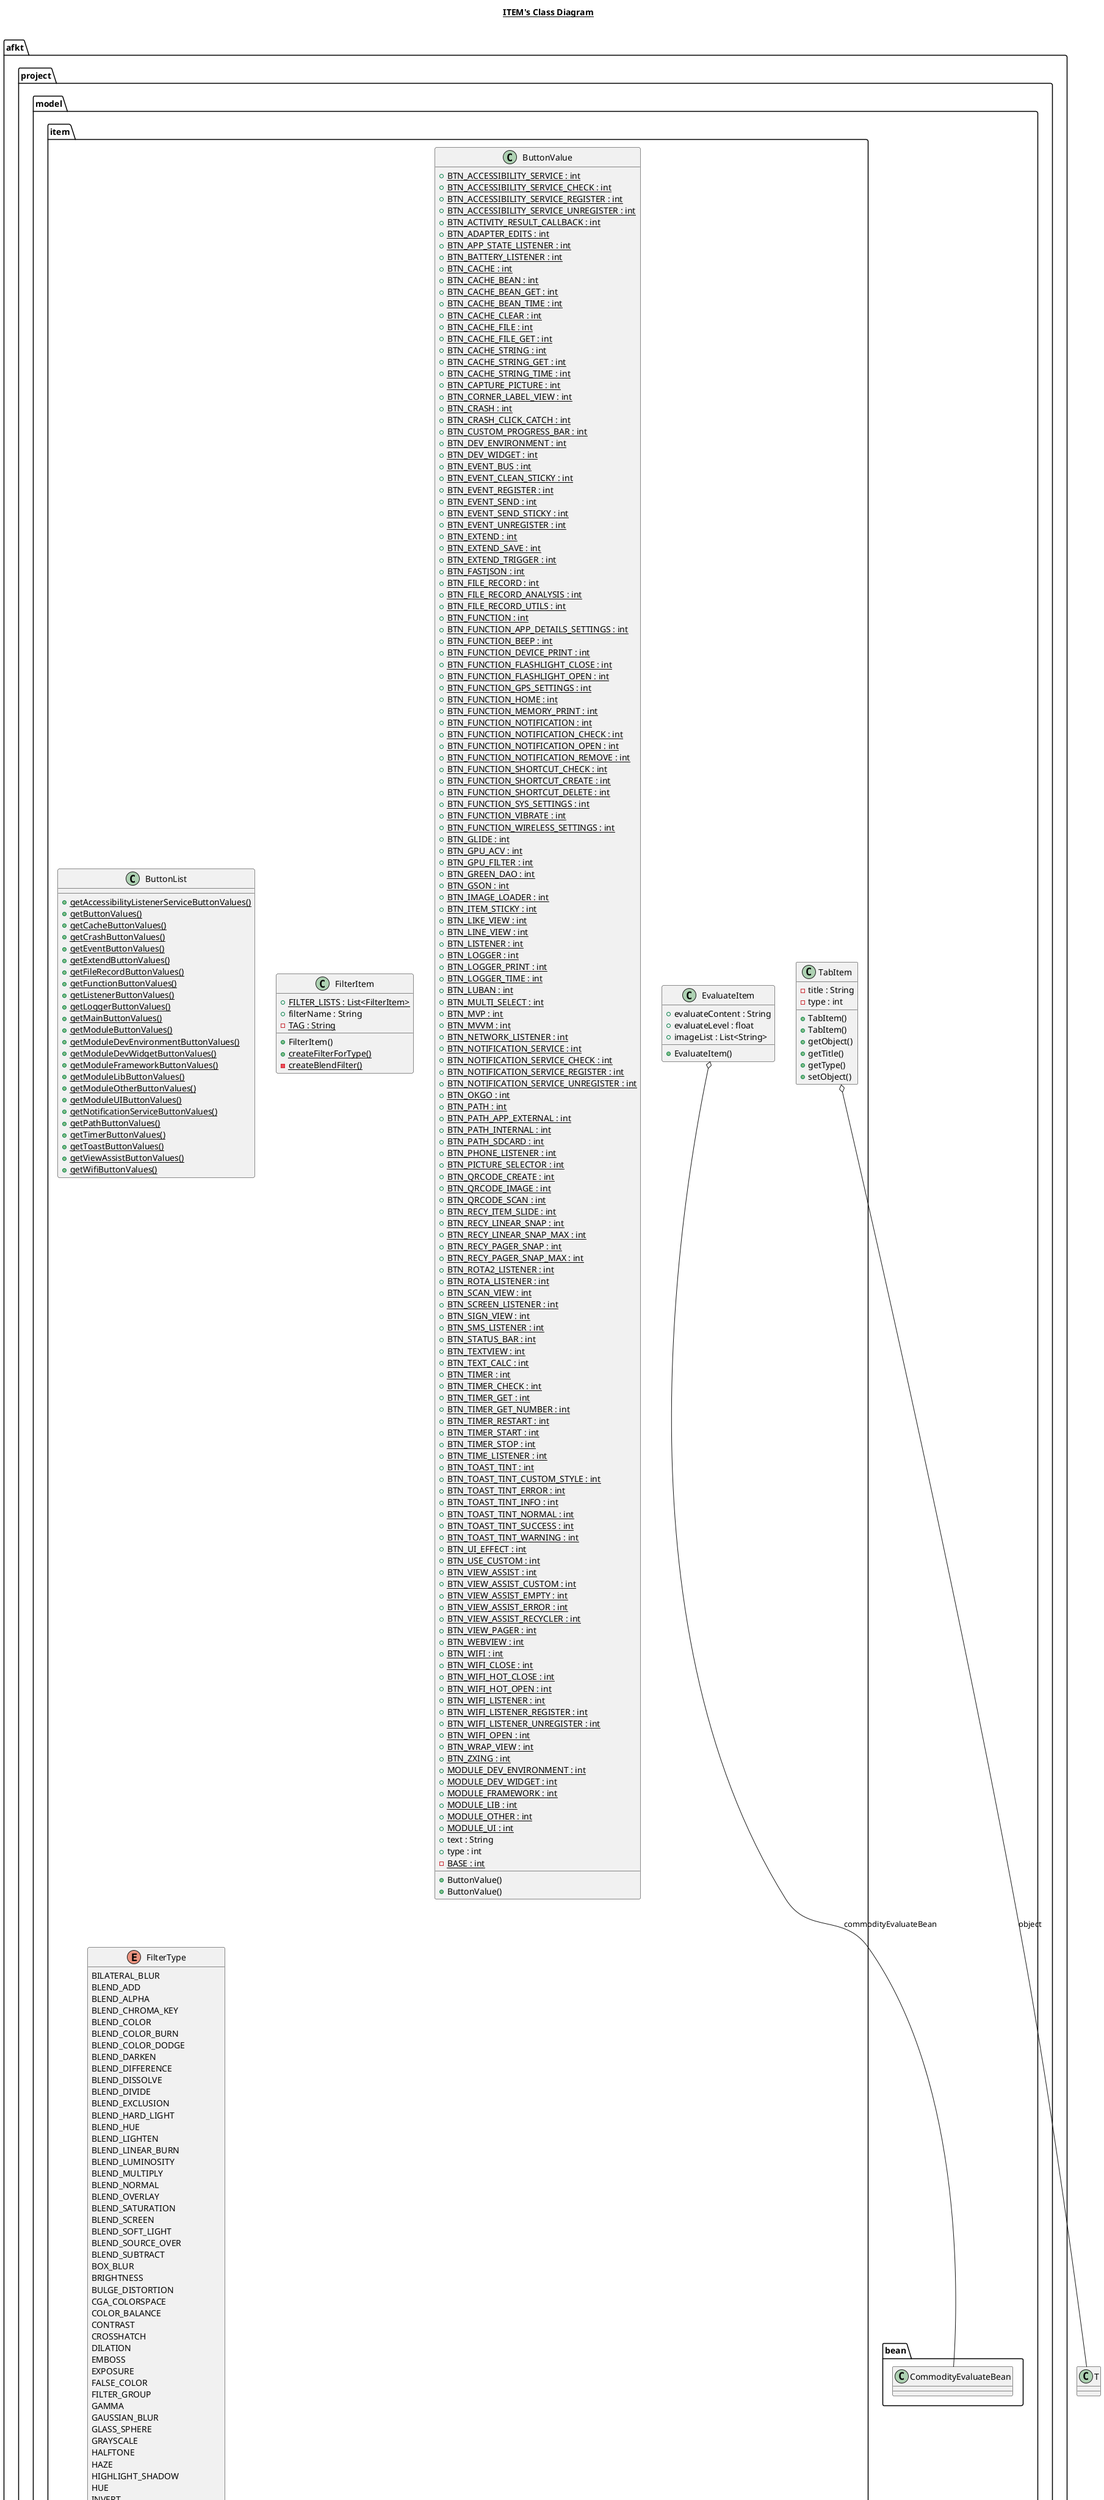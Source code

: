 @startuml

title __ITEM's Class Diagram__\n

  namespace afkt.project {
    namespace model.item {
      class afkt.project.model.item.ButtonList {
          {static} + getAccessibilityListenerServiceButtonValues()
          {static} + getButtonValues()
          {static} + getCacheButtonValues()
          {static} + getCrashButtonValues()
          {static} + getEventButtonValues()
          {static} + getExtendButtonValues()
          {static} + getFileRecordButtonValues()
          {static} + getFunctionButtonValues()
          {static} + getListenerButtonValues()
          {static} + getLoggerButtonValues()
          {static} + getMainButtonValues()
          {static} + getModuleButtonValues()
          {static} + getModuleDevEnvironmentButtonValues()
          {static} + getModuleDevWidgetButtonValues()
          {static} + getModuleFrameworkButtonValues()
          {static} + getModuleLibButtonValues()
          {static} + getModuleOtherButtonValues()
          {static} + getModuleUIButtonValues()
          {static} + getNotificationServiceButtonValues()
          {static} + getPathButtonValues()
          {static} + getTimerButtonValues()
          {static} + getToastButtonValues()
          {static} + getViewAssistButtonValues()
          {static} + getWifiButtonValues()
      }
    }
  }
  

  namespace afkt.project {
    namespace model.item {
      class afkt.project.model.item.ButtonValue {
          {static} + BTN_ACCESSIBILITY_SERVICE : int
          {static} + BTN_ACCESSIBILITY_SERVICE_CHECK : int
          {static} + BTN_ACCESSIBILITY_SERVICE_REGISTER : int
          {static} + BTN_ACCESSIBILITY_SERVICE_UNREGISTER : int
          {static} + BTN_ACTIVITY_RESULT_CALLBACK : int
          {static} + BTN_ADAPTER_EDITS : int
          {static} + BTN_APP_STATE_LISTENER : int
          {static} + BTN_BATTERY_LISTENER : int
          {static} + BTN_CACHE : int
          {static} + BTN_CACHE_BEAN : int
          {static} + BTN_CACHE_BEAN_GET : int
          {static} + BTN_CACHE_BEAN_TIME : int
          {static} + BTN_CACHE_CLEAR : int
          {static} + BTN_CACHE_FILE : int
          {static} + BTN_CACHE_FILE_GET : int
          {static} + BTN_CACHE_STRING : int
          {static} + BTN_CACHE_STRING_GET : int
          {static} + BTN_CACHE_STRING_TIME : int
          {static} + BTN_CAPTURE_PICTURE : int
          {static} + BTN_CORNER_LABEL_VIEW : int
          {static} + BTN_CRASH : int
          {static} + BTN_CRASH_CLICK_CATCH : int
          {static} + BTN_CUSTOM_PROGRESS_BAR : int
          {static} + BTN_DEV_ENVIRONMENT : int
          {static} + BTN_DEV_WIDGET : int
          {static} + BTN_EVENT_BUS : int
          {static} + BTN_EVENT_CLEAN_STICKY : int
          {static} + BTN_EVENT_REGISTER : int
          {static} + BTN_EVENT_SEND : int
          {static} + BTN_EVENT_SEND_STICKY : int
          {static} + BTN_EVENT_UNREGISTER : int
          {static} + BTN_EXTEND : int
          {static} + BTN_EXTEND_SAVE : int
          {static} + BTN_EXTEND_TRIGGER : int
          {static} + BTN_FASTJSON : int
          {static} + BTN_FILE_RECORD : int
          {static} + BTN_FILE_RECORD_ANALYSIS : int
          {static} + BTN_FILE_RECORD_UTILS : int
          {static} + BTN_FUNCTION : int
          {static} + BTN_FUNCTION_APP_DETAILS_SETTINGS : int
          {static} + BTN_FUNCTION_BEEP : int
          {static} + BTN_FUNCTION_DEVICE_PRINT : int
          {static} + BTN_FUNCTION_FLASHLIGHT_CLOSE : int
          {static} + BTN_FUNCTION_FLASHLIGHT_OPEN : int
          {static} + BTN_FUNCTION_GPS_SETTINGS : int
          {static} + BTN_FUNCTION_HOME : int
          {static} + BTN_FUNCTION_MEMORY_PRINT : int
          {static} + BTN_FUNCTION_NOTIFICATION : int
          {static} + BTN_FUNCTION_NOTIFICATION_CHECK : int
          {static} + BTN_FUNCTION_NOTIFICATION_OPEN : int
          {static} + BTN_FUNCTION_NOTIFICATION_REMOVE : int
          {static} + BTN_FUNCTION_SHORTCUT_CHECK : int
          {static} + BTN_FUNCTION_SHORTCUT_CREATE : int
          {static} + BTN_FUNCTION_SHORTCUT_DELETE : int
          {static} + BTN_FUNCTION_SYS_SETTINGS : int
          {static} + BTN_FUNCTION_VIBRATE : int
          {static} + BTN_FUNCTION_WIRELESS_SETTINGS : int
          {static} + BTN_GLIDE : int
          {static} + BTN_GPU_ACV : int
          {static} + BTN_GPU_FILTER : int
          {static} + BTN_GREEN_DAO : int
          {static} + BTN_GSON : int
          {static} + BTN_IMAGE_LOADER : int
          {static} + BTN_ITEM_STICKY : int
          {static} + BTN_LIKE_VIEW : int
          {static} + BTN_LINE_VIEW : int
          {static} + BTN_LISTENER : int
          {static} + BTN_LOGGER : int
          {static} + BTN_LOGGER_PRINT : int
          {static} + BTN_LOGGER_TIME : int
          {static} + BTN_LUBAN : int
          {static} + BTN_MULTI_SELECT : int
          {static} + BTN_MVP : int
          {static} + BTN_MVVM : int
          {static} + BTN_NETWORK_LISTENER : int
          {static} + BTN_NOTIFICATION_SERVICE : int
          {static} + BTN_NOTIFICATION_SERVICE_CHECK : int
          {static} + BTN_NOTIFICATION_SERVICE_REGISTER : int
          {static} + BTN_NOTIFICATION_SERVICE_UNREGISTER : int
          {static} + BTN_OKGO : int
          {static} + BTN_PATH : int
          {static} + BTN_PATH_APP_EXTERNAL : int
          {static} + BTN_PATH_INTERNAL : int
          {static} + BTN_PATH_SDCARD : int
          {static} + BTN_PHONE_LISTENER : int
          {static} + BTN_PICTURE_SELECTOR : int
          {static} + BTN_QRCODE_CREATE : int
          {static} + BTN_QRCODE_IMAGE : int
          {static} + BTN_QRCODE_SCAN : int
          {static} + BTN_RECY_ITEM_SLIDE : int
          {static} + BTN_RECY_LINEAR_SNAP : int
          {static} + BTN_RECY_LINEAR_SNAP_MAX : int
          {static} + BTN_RECY_PAGER_SNAP : int
          {static} + BTN_RECY_PAGER_SNAP_MAX : int
          {static} + BTN_ROTA2_LISTENER : int
          {static} + BTN_ROTA_LISTENER : int
          {static} + BTN_SCAN_VIEW : int
          {static} + BTN_SCREEN_LISTENER : int
          {static} + BTN_SIGN_VIEW : int
          {static} + BTN_SMS_LISTENER : int
          {static} + BTN_STATUS_BAR : int
          {static} + BTN_TEXTVIEW : int
          {static} + BTN_TEXT_CALC : int
          {static} + BTN_TIMER : int
          {static} + BTN_TIMER_CHECK : int
          {static} + BTN_TIMER_GET : int
          {static} + BTN_TIMER_GET_NUMBER : int
          {static} + BTN_TIMER_RESTART : int
          {static} + BTN_TIMER_START : int
          {static} + BTN_TIMER_STOP : int
          {static} + BTN_TIME_LISTENER : int
          {static} + BTN_TOAST_TINT : int
          {static} + BTN_TOAST_TINT_CUSTOM_STYLE : int
          {static} + BTN_TOAST_TINT_ERROR : int
          {static} + BTN_TOAST_TINT_INFO : int
          {static} + BTN_TOAST_TINT_NORMAL : int
          {static} + BTN_TOAST_TINT_SUCCESS : int
          {static} + BTN_TOAST_TINT_WARNING : int
          {static} + BTN_UI_EFFECT : int
          {static} + BTN_USE_CUSTOM : int
          {static} + BTN_VIEW_ASSIST : int
          {static} + BTN_VIEW_ASSIST_CUSTOM : int
          {static} + BTN_VIEW_ASSIST_EMPTY : int
          {static} + BTN_VIEW_ASSIST_ERROR : int
          {static} + BTN_VIEW_ASSIST_RECYCLER : int
          {static} + BTN_VIEW_PAGER : int
          {static} + BTN_WEBVIEW : int
          {static} + BTN_WIFI : int
          {static} + BTN_WIFI_CLOSE : int
          {static} + BTN_WIFI_HOT_CLOSE : int
          {static} + BTN_WIFI_HOT_OPEN : int
          {static} + BTN_WIFI_LISTENER : int
          {static} + BTN_WIFI_LISTENER_REGISTER : int
          {static} + BTN_WIFI_LISTENER_UNREGISTER : int
          {static} + BTN_WIFI_OPEN : int
          {static} + BTN_WRAP_VIEW : int
          {static} + BTN_ZXING : int
          {static} + MODULE_DEV_ENVIRONMENT : int
          {static} + MODULE_DEV_WIDGET : int
          {static} + MODULE_FRAMEWORK : int
          {static} + MODULE_LIB : int
          {static} + MODULE_OTHER : int
          {static} + MODULE_UI : int
          + text : String
          + type : int
          {static} - BASE : int
          + ButtonValue()
          + ButtonValue()
      }
    }
  }
  

  namespace afkt.project {
    namespace model.item {
      class afkt.project.model.item.EvaluateItem {
          + evaluateContent : String
          + evaluateLevel : float
          + imageList : List<String>
          + EvaluateItem()
      }
    }
  }
  

  namespace afkt.project {
    namespace model.item {
      class afkt.project.model.item.FilterItem {
          {static} + FILTER_LISTS : List<FilterItem>
          + filterName : String
          {static} - TAG : String
          + FilterItem()
          {static} + createFilterForType()
          {static} - createBlendFilter()
      }
    }
  }
  

  namespace afkt.project {
    namespace model.item {
      enum FilterType {
        BILATERAL_BLUR
        BLEND_ADD
        BLEND_ALPHA
        BLEND_CHROMA_KEY
        BLEND_COLOR
        BLEND_COLOR_BURN
        BLEND_COLOR_DODGE
        BLEND_DARKEN
        BLEND_DIFFERENCE
        BLEND_DISSOLVE
        BLEND_DIVIDE
        BLEND_EXCLUSION
        BLEND_HARD_LIGHT
        BLEND_HUE
        BLEND_LIGHTEN
        BLEND_LINEAR_BURN
        BLEND_LUMINOSITY
        BLEND_MULTIPLY
        BLEND_NORMAL
        BLEND_OVERLAY
        BLEND_SATURATION
        BLEND_SCREEN
        BLEND_SOFT_LIGHT
        BLEND_SOURCE_OVER
        BLEND_SUBTRACT
        BOX_BLUR
        BRIGHTNESS
        BULGE_DISTORTION
        CGA_COLORSPACE
        COLOR_BALANCE
        CONTRAST
        CROSSHATCH
        DILATION
        EMBOSS
        EXPOSURE
        FALSE_COLOR
        FILTER_GROUP
        GAMMA
        GAUSSIAN_BLUR
        GLASS_SPHERE
        GRAYSCALE
        HALFTONE
        HAZE
        HIGHLIGHT_SHADOW
        HUE
        INVERT
        KUWAHARA
        LAPLACIAN
        LEVELS_FILTER_MIN
        LOOKUP_AMATORKA
        MONOCHROME
        NON_MAXIMUM_SUPPRESSION
        OPACITY
        PIXELATION
        POSTERIZE
        RGB
        RGB_DILATION
        SATURATION
        SEPIA
        SHARPEN
        SKETCH
        SMOOTH_TOON
        SOBEL_EDGE_DETECTION
        SPHERE_REFRACTION
        SWIRL
        THREE_X_THREE_CONVOLUTION
        TONE_CURVE
        TOON
        TRANSFORM2D
        VIGNETTE
        WEAK_PIXEL_INCLUSION
        WHITE_BALANCE
      }
    }
  }
  

  namespace afkt.project {
    namespace model.item {
      class afkt.project.model.item.TabItem {
          - title : String
          - type : int
          + TabItem()
          + TabItem()
          + getObject()
          + getTitle()
          + getType()
          + setObject()
      }
    }
  }
  

  afkt.project.model.item.EvaluateItem o-- afkt.project.model.bean.CommodityEvaluateBean : commodityEvaluateBean
  afkt.project.model.item.FilterItem o-- afkt.project.model.item.FilterItem.FilterType : filterType
  afkt.project.model.item.FilterItem +-down- afkt.project.model.item.FilterItem.FilterType
  afkt.project.model.item.TabItem o-- T : object


right footer


PlantUML diagram generated by SketchIt! (https://bitbucket.org/pmesmeur/sketch.it)
For more information about this tool, please contact philippe.mesmeur@gmail.com
endfooter

@enduml
